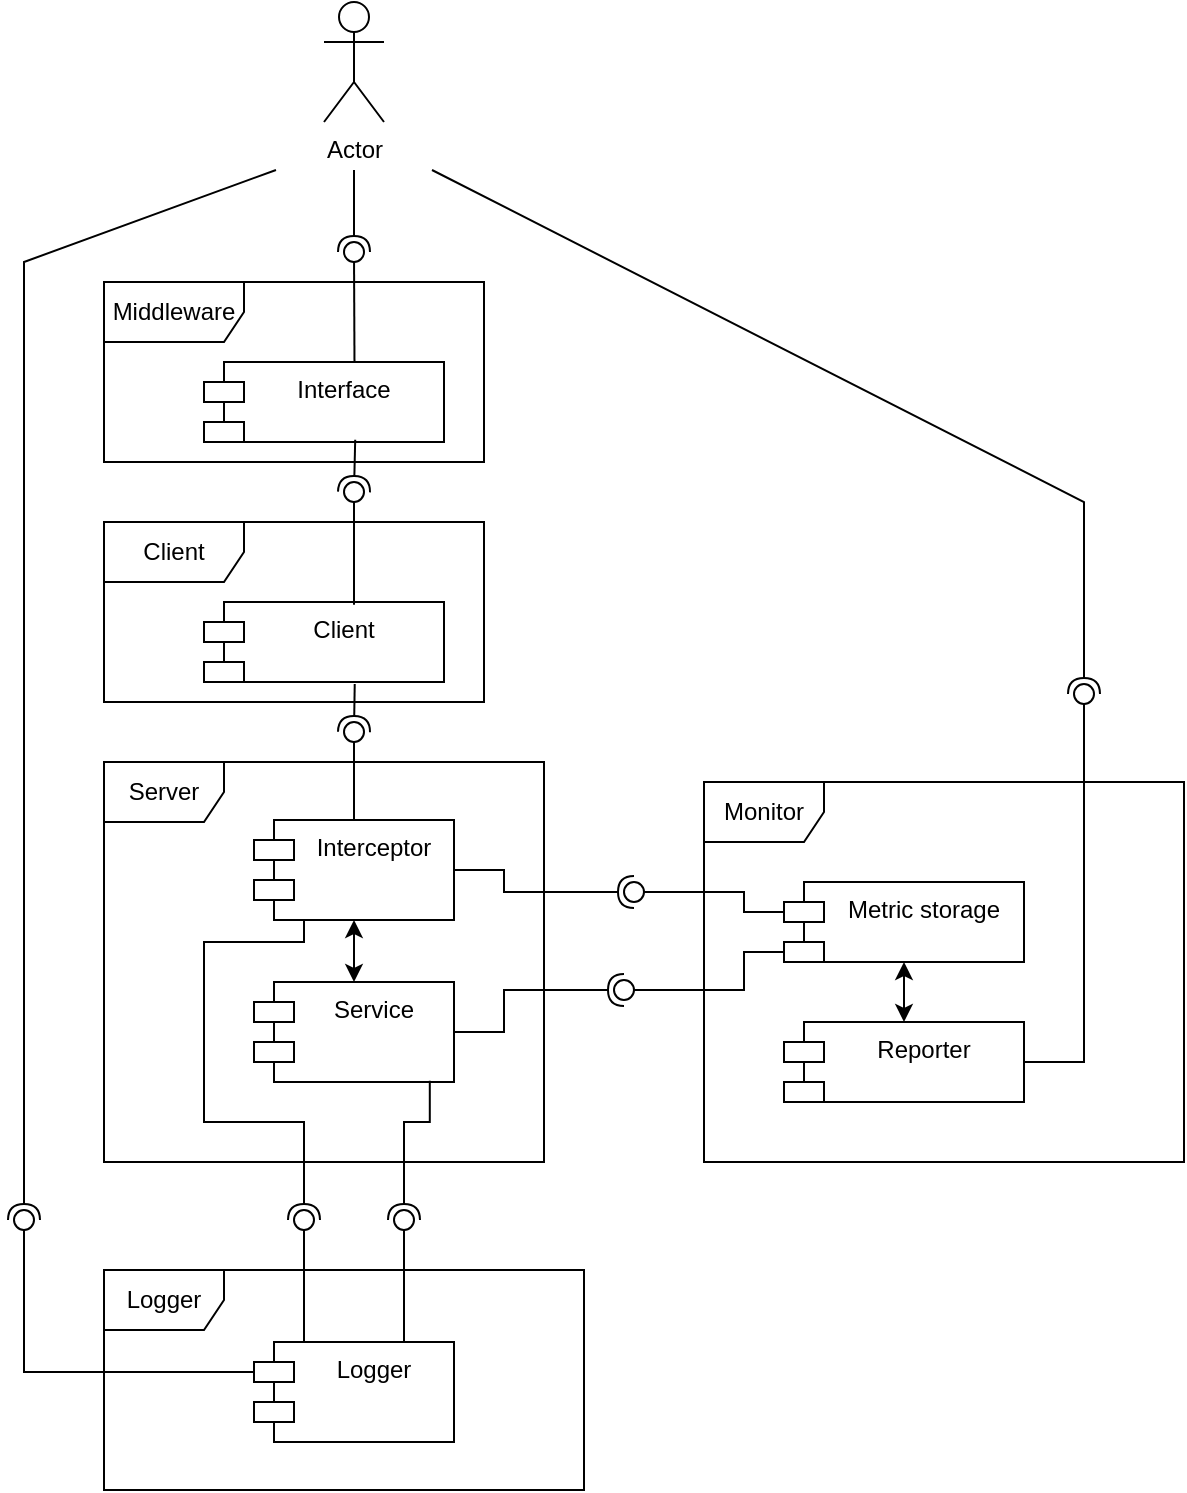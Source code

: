 <mxfile>
    <diagram id="Iv8ddeUfORLYN6_OiMKp" name="Component Diagram">
        <mxGraphModel dx="928" dy="454" grid="1" gridSize="10" guides="1" tooltips="1" connect="1" arrows="1" fold="1" page="1" pageScale="1" pageWidth="850" pageHeight="1100" math="0" shadow="0">
            <root>
                <mxCell id="0"/>
                <mxCell id="1" parent="0"/>
                <mxCell id="uJzu7uPg7Nh_cdAllmTb-12" style="edgeStyle=none;html=1;exitX=0.5;exitY=1;exitDx=0;exitDy=0;entryX=0.5;entryY=0;entryDx=0;entryDy=0;startArrow=classic;startFill=1;" parent="1" source="19tXDScpuu5yeuTHaLEu-1" target="uJzu7uPg7Nh_cdAllmTb-4" edge="1">
                    <mxGeometry relative="1" as="geometry"/>
                </mxCell>
                <mxCell id="19tXDScpuu5yeuTHaLEu-1" value="Metric storage" style="shape=module;align=left;spacingLeft=20;align=center;verticalAlign=top;whiteSpace=wrap;html=1;" parent="1" vertex="1">
                    <mxGeometry x="480" y="440" width="120" height="40" as="geometry"/>
                </mxCell>
                <mxCell id="19tXDScpuu5yeuTHaLEu-2" value="Monitor" style="shape=umlFrame;whiteSpace=wrap;html=1;pointerEvents=0;" parent="1" vertex="1">
                    <mxGeometry x="440" y="390" width="240" height="190" as="geometry"/>
                </mxCell>
                <mxCell id="19tXDScpuu5yeuTHaLEu-3" value="Service" style="shape=module;align=left;spacingLeft=20;align=center;verticalAlign=top;whiteSpace=wrap;html=1;" parent="1" vertex="1">
                    <mxGeometry x="215" y="490" width="100" height="50" as="geometry"/>
                </mxCell>
                <mxCell id="19tXDScpuu5yeuTHaLEu-4" value="Server" style="shape=umlFrame;whiteSpace=wrap;html=1;pointerEvents=0;" parent="1" vertex="1">
                    <mxGeometry x="140" y="380" width="220" height="200" as="geometry"/>
                </mxCell>
                <mxCell id="19tXDScpuu5yeuTHaLEu-5" value="Logger" style="shape=module;align=left;spacingLeft=20;align=center;verticalAlign=top;whiteSpace=wrap;html=1;" parent="1" vertex="1">
                    <mxGeometry x="215" y="670" width="100" height="50" as="geometry"/>
                </mxCell>
                <mxCell id="19tXDScpuu5yeuTHaLEu-6" value="Logger" style="shape=umlFrame;whiteSpace=wrap;html=1;pointerEvents=0;" parent="1" vertex="1">
                    <mxGeometry x="140" y="634" width="240" height="110" as="geometry"/>
                </mxCell>
                <mxCell id="19tXDScpuu5yeuTHaLEu-7" value="" style="rounded=0;orthogonalLoop=1;jettySize=auto;html=1;endArrow=halfCircle;endFill=0;endSize=6;strokeWidth=1;sketch=0;exitX=0.879;exitY=0.987;exitDx=0;exitDy=0;edgeStyle=orthogonalEdgeStyle;exitPerimeter=0;" parent="1" source="19tXDScpuu5yeuTHaLEu-3" target="19tXDScpuu5yeuTHaLEu-9" edge="1">
                    <mxGeometry relative="1" as="geometry">
                        <mxPoint x="350" y="609" as="sourcePoint"/>
                        <Array as="points">
                            <mxPoint x="303" y="560"/>
                            <mxPoint x="290" y="560"/>
                            <mxPoint x="290" y="609"/>
                        </Array>
                    </mxGeometry>
                </mxCell>
                <mxCell id="19tXDScpuu5yeuTHaLEu-8" value="" style="rounded=0;orthogonalLoop=1;jettySize=auto;html=1;endArrow=oval;endFill=0;sketch=0;sourcePerimeterSpacing=0;targetPerimeterSpacing=0;endSize=10;edgeStyle=orthogonalEdgeStyle;" parent="1" target="19tXDScpuu5yeuTHaLEu-9" edge="1">
                    <mxGeometry relative="1" as="geometry">
                        <mxPoint x="289" y="670" as="sourcePoint"/>
                        <Array as="points">
                            <mxPoint x="289" y="670"/>
                        </Array>
                    </mxGeometry>
                </mxCell>
                <mxCell id="19tXDScpuu5yeuTHaLEu-9" value="" style="ellipse;whiteSpace=wrap;html=1;align=center;aspect=fixed;fillColor=none;strokeColor=none;resizable=0;perimeter=centerPerimeter;rotatable=0;allowArrows=0;points=[];outlineConnect=1;" parent="1" vertex="1">
                    <mxGeometry x="285" y="604" width="10" height="10" as="geometry"/>
                </mxCell>
                <mxCell id="19tXDScpuu5yeuTHaLEu-11" value="" style="edgeStyle=none;html=1;startArrow=classic;startFill=1;" parent="1" source="19tXDScpuu5yeuTHaLEu-10" target="19tXDScpuu5yeuTHaLEu-3" edge="1">
                    <mxGeometry relative="1" as="geometry"/>
                </mxCell>
                <mxCell id="19tXDScpuu5yeuTHaLEu-10" value="Interceptor" style="shape=module;align=left;spacingLeft=20;align=center;verticalAlign=top;whiteSpace=wrap;html=1;" parent="1" vertex="1">
                    <mxGeometry x="215" y="409" width="100" height="50" as="geometry"/>
                </mxCell>
                <mxCell id="uJzu7uPg7Nh_cdAllmTb-1" value="" style="rounded=0;orthogonalLoop=1;jettySize=auto;html=1;endArrow=halfCircle;endFill=0;endSize=6;strokeWidth=1;sketch=0;exitX=0.25;exitY=1;exitDx=0;exitDy=0;edgeStyle=orthogonalEdgeStyle;" parent="1" source="19tXDScpuu5yeuTHaLEu-10" target="uJzu7uPg7Nh_cdAllmTb-3" edge="1">
                    <mxGeometry relative="1" as="geometry">
                        <mxPoint x="260" y="609" as="sourcePoint"/>
                        <Array as="points">
                            <mxPoint x="240" y="470"/>
                            <mxPoint x="190" y="470"/>
                            <mxPoint x="190" y="560"/>
                            <mxPoint x="240" y="560"/>
                        </Array>
                    </mxGeometry>
                </mxCell>
                <mxCell id="uJzu7uPg7Nh_cdAllmTb-2" value="" style="rounded=0;orthogonalLoop=1;jettySize=auto;html=1;endArrow=oval;endFill=0;sketch=0;sourcePerimeterSpacing=0;targetPerimeterSpacing=0;endSize=10;exitX=0.25;exitY=0;exitDx=0;exitDy=0;" parent="1" source="19tXDScpuu5yeuTHaLEu-5" target="uJzu7uPg7Nh_cdAllmTb-3" edge="1">
                    <mxGeometry relative="1" as="geometry">
                        <mxPoint x="220" y="609" as="sourcePoint"/>
                    </mxGeometry>
                </mxCell>
                <mxCell id="uJzu7uPg7Nh_cdAllmTb-3" value="" style="ellipse;whiteSpace=wrap;html=1;align=center;aspect=fixed;fillColor=none;strokeColor=none;resizable=0;perimeter=centerPerimeter;rotatable=0;allowArrows=0;points=[];outlineConnect=1;" parent="1" vertex="1">
                    <mxGeometry x="235" y="604" width="10" height="10" as="geometry"/>
                </mxCell>
                <mxCell id="uJzu7uPg7Nh_cdAllmTb-4" value="Reporter" style="shape=module;align=left;spacingLeft=20;align=center;verticalAlign=top;whiteSpace=wrap;html=1;" parent="1" vertex="1">
                    <mxGeometry x="480" y="510" width="120" height="40" as="geometry"/>
                </mxCell>
                <mxCell id="uJzu7uPg7Nh_cdAllmTb-5" value="" style="rounded=0;orthogonalLoop=1;jettySize=auto;html=1;endArrow=halfCircle;endFill=0;endSize=6;strokeWidth=1;sketch=0;exitX=1;exitY=0.5;exitDx=0;exitDy=0;edgeStyle=orthogonalEdgeStyle;" parent="1" source="19tXDScpuu5yeuTHaLEu-3" target="uJzu7uPg7Nh_cdAllmTb-7" edge="1">
                    <mxGeometry relative="1" as="geometry">
                        <mxPoint x="420" y="515" as="sourcePoint"/>
                        <Array as="points">
                            <mxPoint x="340" y="515"/>
                            <mxPoint x="340" y="494"/>
                        </Array>
                    </mxGeometry>
                </mxCell>
                <mxCell id="uJzu7uPg7Nh_cdAllmTb-6" value="" style="rounded=0;orthogonalLoop=1;jettySize=auto;html=1;endArrow=oval;endFill=0;sketch=0;sourcePerimeterSpacing=0;targetPerimeterSpacing=0;endSize=10;exitX=0;exitY=0;exitDx=0;exitDy=35;exitPerimeter=0;edgeStyle=orthogonalEdgeStyle;" parent="1" source="19tXDScpuu5yeuTHaLEu-1" target="uJzu7uPg7Nh_cdAllmTb-7" edge="1">
                    <mxGeometry relative="1" as="geometry">
                        <mxPoint x="380" y="515" as="sourcePoint"/>
                        <Array as="points">
                            <mxPoint x="460" y="475"/>
                            <mxPoint x="460" y="494"/>
                        </Array>
                    </mxGeometry>
                </mxCell>
                <mxCell id="uJzu7uPg7Nh_cdAllmTb-7" value="" style="ellipse;whiteSpace=wrap;html=1;align=center;aspect=fixed;fillColor=none;strokeColor=none;resizable=0;perimeter=centerPerimeter;rotatable=0;allowArrows=0;points=[];outlineConnect=1;" parent="1" vertex="1">
                    <mxGeometry x="395" y="489" width="10" height="10" as="geometry"/>
                </mxCell>
                <mxCell id="uJzu7uPg7Nh_cdAllmTb-9" value="" style="rounded=0;orthogonalLoop=1;jettySize=auto;html=1;endArrow=halfCircle;endFill=0;endSize=6;strokeWidth=1;sketch=0;exitX=1;exitY=0.5;exitDx=0;exitDy=0;edgeStyle=orthogonalEdgeStyle;" parent="1" source="19tXDScpuu5yeuTHaLEu-10" target="uJzu7uPg7Nh_cdAllmTb-11" edge="1">
                    <mxGeometry relative="1" as="geometry">
                        <mxPoint x="425" y="445" as="sourcePoint"/>
                        <Array as="points">
                            <mxPoint x="340" y="434"/>
                            <mxPoint x="340" y="445"/>
                        </Array>
                    </mxGeometry>
                </mxCell>
                <mxCell id="uJzu7uPg7Nh_cdAllmTb-10" value="" style="rounded=0;orthogonalLoop=1;jettySize=auto;html=1;endArrow=oval;endFill=0;sketch=0;sourcePerimeterSpacing=0;targetPerimeterSpacing=0;endSize=10;exitX=0;exitY=0;exitDx=0;exitDy=15;exitPerimeter=0;edgeStyle=orthogonalEdgeStyle;" parent="1" source="19tXDScpuu5yeuTHaLEu-1" target="uJzu7uPg7Nh_cdAllmTb-11" edge="1">
                    <mxGeometry relative="1" as="geometry">
                        <mxPoint x="385" y="445" as="sourcePoint"/>
                        <Array as="points">
                            <mxPoint x="460" y="455"/>
                            <mxPoint x="460" y="445"/>
                        </Array>
                    </mxGeometry>
                </mxCell>
                <mxCell id="uJzu7uPg7Nh_cdAllmTb-11" value="" style="ellipse;whiteSpace=wrap;html=1;align=center;aspect=fixed;fillColor=none;strokeColor=none;resizable=0;perimeter=centerPerimeter;rotatable=0;allowArrows=0;points=[];outlineConnect=1;" parent="1" vertex="1">
                    <mxGeometry x="400" y="440" width="10" height="10" as="geometry"/>
                </mxCell>
                <mxCell id="uJzu7uPg7Nh_cdAllmTb-13" value="Middleware" style="shape=umlFrame;whiteSpace=wrap;html=1;pointerEvents=0;width=70;height=30;" parent="1" vertex="1">
                    <mxGeometry x="140" y="140" width="190" height="90" as="geometry"/>
                </mxCell>
                <mxCell id="uJzu7uPg7Nh_cdAllmTb-14" value="Interface" style="shape=module;align=left;spacingLeft=20;align=center;verticalAlign=top;whiteSpace=wrap;html=1;" parent="1" vertex="1">
                    <mxGeometry x="190" y="180" width="120" height="40" as="geometry"/>
                </mxCell>
                <mxCell id="uJzu7uPg7Nh_cdAllmTb-15" value="" style="rounded=0;orthogonalLoop=1;jettySize=auto;html=1;endArrow=halfCircle;endFill=0;endSize=6;strokeWidth=1;sketch=0;exitX=0.628;exitY=1.024;exitDx=0;exitDy=0;exitPerimeter=0;" parent="1" source="uJzu7uPg7Nh_cdAllmTb-19" target="uJzu7uPg7Nh_cdAllmTb-17" edge="1">
                    <mxGeometry relative="1" as="geometry">
                        <mxPoint x="285" y="355" as="sourcePoint"/>
                    </mxGeometry>
                </mxCell>
                <mxCell id="uJzu7uPg7Nh_cdAllmTb-16" value="" style="rounded=0;orthogonalLoop=1;jettySize=auto;html=1;endArrow=oval;endFill=0;sketch=0;sourcePerimeterSpacing=0;targetPerimeterSpacing=0;endSize=10;exitX=0.5;exitY=0;exitDx=0;exitDy=0;" parent="1" source="19tXDScpuu5yeuTHaLEu-10" target="uJzu7uPg7Nh_cdAllmTb-17" edge="1">
                    <mxGeometry relative="1" as="geometry">
                        <mxPoint x="245" y="355" as="sourcePoint"/>
                    </mxGeometry>
                </mxCell>
                <mxCell id="uJzu7uPg7Nh_cdAllmTb-17" value="" style="ellipse;whiteSpace=wrap;html=1;align=center;aspect=fixed;fillColor=none;strokeColor=none;resizable=0;perimeter=centerPerimeter;rotatable=0;allowArrows=0;points=[];outlineConnect=1;" parent="1" vertex="1">
                    <mxGeometry x="260" y="360" width="10" height="10" as="geometry"/>
                </mxCell>
                <mxCell id="uJzu7uPg7Nh_cdAllmTb-18" value="Client" style="shape=umlFrame;whiteSpace=wrap;html=1;pointerEvents=0;width=70;height=30;" parent="1" vertex="1">
                    <mxGeometry x="140" y="260" width="190" height="90" as="geometry"/>
                </mxCell>
                <mxCell id="uJzu7uPg7Nh_cdAllmTb-19" value="Client" style="shape=module;align=left;spacingLeft=20;align=center;verticalAlign=top;whiteSpace=wrap;html=1;" parent="1" vertex="1">
                    <mxGeometry x="190" y="300" width="120" height="40" as="geometry"/>
                </mxCell>
                <mxCell id="uJzu7uPg7Nh_cdAllmTb-20" value="" style="rounded=0;orthogonalLoop=1;jettySize=auto;html=1;endArrow=halfCircle;endFill=0;endSize=6;strokeWidth=1;sketch=0;exitX=0.63;exitY=0.973;exitDx=0;exitDy=0;exitPerimeter=0;" parent="1" source="uJzu7uPg7Nh_cdAllmTb-14" target="uJzu7uPg7Nh_cdAllmTb-22" edge="1">
                    <mxGeometry relative="1" as="geometry">
                        <mxPoint x="285" y="245" as="sourcePoint"/>
                    </mxGeometry>
                </mxCell>
                <mxCell id="uJzu7uPg7Nh_cdAllmTb-21" value="" style="rounded=0;orthogonalLoop=1;jettySize=auto;html=1;endArrow=oval;endFill=0;sketch=0;sourcePerimeterSpacing=0;targetPerimeterSpacing=0;endSize=10;exitX=0.625;exitY=0.033;exitDx=0;exitDy=0;exitPerimeter=0;" parent="1" source="uJzu7uPg7Nh_cdAllmTb-19" target="uJzu7uPg7Nh_cdAllmTb-22" edge="1">
                    <mxGeometry relative="1" as="geometry">
                        <mxPoint x="245" y="245" as="sourcePoint"/>
                    </mxGeometry>
                </mxCell>
                <mxCell id="uJzu7uPg7Nh_cdAllmTb-22" value="" style="ellipse;whiteSpace=wrap;html=1;align=center;aspect=fixed;fillColor=none;strokeColor=none;resizable=0;perimeter=centerPerimeter;rotatable=0;allowArrows=0;points=[];outlineConnect=1;" parent="1" vertex="1">
                    <mxGeometry x="260" y="240" width="10" height="10" as="geometry"/>
                </mxCell>
                <mxCell id="uJzu7uPg7Nh_cdAllmTb-23" value="Actor" style="shape=umlActor;verticalLabelPosition=bottom;verticalAlign=top;html=1;perimeterSpacing=24;" parent="1" vertex="1">
                    <mxGeometry x="250" width="30" height="60" as="geometry"/>
                </mxCell>
                <mxCell id="uJzu7uPg7Nh_cdAllmTb-24" value="" style="rounded=0;orthogonalLoop=1;jettySize=auto;html=1;endArrow=halfCircle;endFill=0;endSize=6;strokeWidth=1;sketch=0;" parent="1" source="uJzu7uPg7Nh_cdAllmTb-23" target="uJzu7uPg7Nh_cdAllmTb-26" edge="1">
                    <mxGeometry relative="1" as="geometry">
                        <mxPoint x="285" y="125" as="sourcePoint"/>
                    </mxGeometry>
                </mxCell>
                <mxCell id="uJzu7uPg7Nh_cdAllmTb-25" value="" style="rounded=0;orthogonalLoop=1;jettySize=auto;html=1;endArrow=oval;endFill=0;sketch=0;sourcePerimeterSpacing=0;targetPerimeterSpacing=0;endSize=10;exitX=0.627;exitY=-0.011;exitDx=0;exitDy=0;exitPerimeter=0;" parent="1" source="uJzu7uPg7Nh_cdAllmTb-14" target="uJzu7uPg7Nh_cdAllmTb-26" edge="1">
                    <mxGeometry relative="1" as="geometry">
                        <mxPoint x="245" y="125" as="sourcePoint"/>
                    </mxGeometry>
                </mxCell>
                <mxCell id="uJzu7uPg7Nh_cdAllmTb-26" value="" style="ellipse;whiteSpace=wrap;html=1;align=center;aspect=fixed;fillColor=none;strokeColor=none;resizable=0;perimeter=centerPerimeter;rotatable=0;allowArrows=0;points=[];outlineConnect=1;" parent="1" vertex="1">
                    <mxGeometry x="260" y="120" width="10" height="10" as="geometry"/>
                </mxCell>
                <mxCell id="uJzu7uPg7Nh_cdAllmTb-27" value="" style="rounded=0;orthogonalLoop=1;jettySize=auto;html=1;endArrow=halfCircle;endFill=0;endSize=6;strokeWidth=1;sketch=0;exitX=1;exitY=1;exitDx=0;exitDy=0;exitPerimeter=0;elbow=vertical;" parent="1" source="uJzu7uPg7Nh_cdAllmTb-23" target="uJzu7uPg7Nh_cdAllmTb-29" edge="1">
                    <mxGeometry relative="1" as="geometry">
                        <mxPoint x="650" y="346" as="sourcePoint"/>
                        <Array as="points">
                            <mxPoint x="630" y="250"/>
                        </Array>
                    </mxGeometry>
                </mxCell>
                <mxCell id="uJzu7uPg7Nh_cdAllmTb-28" value="" style="rounded=0;orthogonalLoop=1;jettySize=auto;html=1;endArrow=oval;endFill=0;sketch=0;sourcePerimeterSpacing=0;targetPerimeterSpacing=0;endSize=10;exitX=1;exitY=0.5;exitDx=0;exitDy=0;edgeStyle=orthogonalEdgeStyle;" parent="1" source="uJzu7uPg7Nh_cdAllmTb-4" target="uJzu7uPg7Nh_cdAllmTb-29" edge="1">
                    <mxGeometry relative="1" as="geometry">
                        <mxPoint x="610" y="346" as="sourcePoint"/>
                    </mxGeometry>
                </mxCell>
                <mxCell id="uJzu7uPg7Nh_cdAllmTb-29" value="" style="ellipse;whiteSpace=wrap;html=1;align=center;aspect=fixed;fillColor=none;strokeColor=none;resizable=0;perimeter=centerPerimeter;rotatable=0;allowArrows=0;points=[];outlineConnect=1;" parent="1" vertex="1">
                    <mxGeometry x="625" y="341" width="10" height="10" as="geometry"/>
                </mxCell>
                <mxCell id="uJzu7uPg7Nh_cdAllmTb-30" value="" style="rounded=0;orthogonalLoop=1;jettySize=auto;html=1;endArrow=halfCircle;endFill=0;endSize=6;strokeWidth=1;sketch=0;strokeColor=default;align=center;verticalAlign=middle;fontFamily=Helvetica;fontSize=11;fontColor=default;labelBackgroundColor=default;sourcePerimeterSpacing=0;targetPerimeterSpacing=0;exitX=0;exitY=1;exitDx=0;exitDy=0;exitPerimeter=0;" parent="1" source="uJzu7uPg7Nh_cdAllmTb-23" target="uJzu7uPg7Nh_cdAllmTb-32" edge="1">
                    <mxGeometry relative="1" as="geometry">
                        <mxPoint x="120" y="609" as="sourcePoint"/>
                        <Array as="points">
                            <mxPoint x="100" y="130"/>
                        </Array>
                    </mxGeometry>
                </mxCell>
                <mxCell id="uJzu7uPg7Nh_cdAllmTb-31" value="" style="rounded=0;orthogonalLoop=1;jettySize=auto;html=1;endArrow=oval;endFill=0;sketch=0;sourcePerimeterSpacing=0;targetPerimeterSpacing=0;endSize=10;strokeColor=default;align=center;verticalAlign=middle;fontFamily=Helvetica;fontSize=11;fontColor=default;labelBackgroundColor=default;edgeStyle=orthogonalEdgeStyle;exitX=0;exitY=0;exitDx=0;exitDy=15;exitPerimeter=0;" parent="1" source="19tXDScpuu5yeuTHaLEu-5" target="uJzu7uPg7Nh_cdAllmTb-32" edge="1">
                    <mxGeometry relative="1" as="geometry">
                        <mxPoint x="80" y="609" as="sourcePoint"/>
                    </mxGeometry>
                </mxCell>
                <mxCell id="uJzu7uPg7Nh_cdAllmTb-32" value="" style="ellipse;whiteSpace=wrap;html=1;align=center;aspect=fixed;fillColor=none;strokeColor=none;resizable=0;perimeter=centerPerimeter;rotatable=0;allowArrows=0;points=[];outlineConnect=1;fontFamily=Helvetica;fontSize=11;fontColor=default;labelBackgroundColor=default;" parent="1" vertex="1">
                    <mxGeometry x="95" y="604" width="10" height="10" as="geometry"/>
                </mxCell>
            </root>
        </mxGraphModel>
    </diagram>
    <diagram id="AgCj4bqLNNsUjyXq4bYV" name="Sequence Diagram">
        <mxGraphModel dx="928" dy="454" grid="1" gridSize="10" guides="1" tooltips="1" connect="1" arrows="1" fold="1" page="1" pageScale="1" pageWidth="850" pageHeight="1100" math="0" shadow="0">
            <root>
                <mxCell id="0"/>
                <mxCell id="1" parent="0"/>
                <mxCell id="gID3y4UOU3TjgEdUxBEG-17" value="record_metrics()" style="html=1;verticalAlign=bottom;startArrow=oval;endArrow=block;startSize=8;curved=0;rounded=0;entryX=0;entryY=0;entryDx=0;entryDy=5;startFill=1;" parent="1" source="gID3y4UOU3TjgEdUxBEG-10" target="gID3y4UOU3TjgEdUxBEG-16" edge="1">
                    <mxGeometry relative="1" as="geometry">
                        <mxPoint x="745" y="365" as="sourcePoint"/>
                    </mxGeometry>
                </mxCell>
                <mxCell id="QACMfqMTEH0TacGouGob-2" value="log_results()" style="html=1;verticalAlign=bottom;startArrow=oval;endArrow=block;startSize=8;curved=0;rounded=0;entryX=0;entryY=0;entryDx=0;entryDy=5;" parent="1" source="gID3y4UOU3TjgEdUxBEG-10" target="QACMfqMTEH0TacGouGob-1" edge="1">
                    <mxGeometry relative="1" as="geometry">
                        <mxPoint x="1035" y="425" as="sourcePoint"/>
                    </mxGeometry>
                </mxCell>
                <mxCell id="SntYqHcRn3W31qhHBvMw-5" value="Server" style="shape=umlLifeline;perimeter=lifelinePerimeter;whiteSpace=wrap;html=1;container=1;dropTarget=0;collapsible=0;recursiveResize=0;outlineConnect=0;portConstraint=eastwest;newEdgeStyle={&quot;curved&quot;:0,&quot;rounded&quot;:0};" parent="1" vertex="1">
                    <mxGeometry x="610" y="40" width="100" height="840" as="geometry"/>
                </mxCell>
                <mxCell id="gID3y4UOU3TjgEdUxBEG-10" value="" style="html=1;points=[[0,0,0,0,5],[0,1,0,0,-5],[1,0,0,0,5],[1,1,0,0,-5]];perimeter=orthogonalPerimeter;outlineConnect=0;targetShapes=umlLifeline;portConstraint=eastwest;newEdgeStyle={&quot;curved&quot;:0,&quot;rounded&quot;:0};" parent="SntYqHcRn3W31qhHBvMw-5" vertex="1">
                    <mxGeometry x="45" y="320" width="10" height="80" as="geometry"/>
                </mxCell>
                <mxCell id="SntYqHcRn3W31qhHBvMw-6" value="Monitor" style="shape=umlLifeline;perimeter=lifelinePerimeter;whiteSpace=wrap;html=1;container=1;dropTarget=0;collapsible=0;recursiveResize=0;outlineConnect=0;portConstraint=eastwest;newEdgeStyle={&quot;curved&quot;:0,&quot;rounded&quot;:0};" parent="1" vertex="1">
                    <mxGeometry x="770" y="40" width="100" height="840" as="geometry"/>
                </mxCell>
                <mxCell id="UPuRtqJBb26U9iPMFfl2-5" value="" style="html=1;points=[[0,0,0,0,5],[0,1,0,0,-5],[1,0,0,0,5],[1,1,0,0,-5]];perimeter=orthogonalPerimeter;outlineConnect=0;targetShapes=umlLifeline;portConstraint=eastwest;newEdgeStyle={&quot;curved&quot;:0,&quot;rounded&quot;:0};" parent="SntYqHcRn3W31qhHBvMw-6" vertex="1">
                    <mxGeometry x="50" y="655" width="10" height="80" as="geometry"/>
                </mxCell>
                <mxCell id="gID3y4UOU3TjgEdUxBEG-13" value="" style="html=1;points=[[0,0,0,0,5],[0,1,0,0,-5],[1,0,0,0,5],[1,1,0,0,-5]];perimeter=orthogonalPerimeter;outlineConnect=0;targetShapes=umlLifeline;portConstraint=eastwest;newEdgeStyle={&quot;curved&quot;:0,&quot;rounded&quot;:0};" parent="SntYqHcRn3W31qhHBvMw-6" vertex="1">
                    <mxGeometry x="45" y="420" width="10" height="20" as="geometry"/>
                </mxCell>
                <mxCell id="gID3y4UOU3TjgEdUxBEG-14" value="record_metrics()" style="html=1;verticalAlign=bottom;endArrow=block;curved=0;rounded=0;entryX=0;entryY=0;entryDx=0;entryDy=5;startArrow=oval;startFill=1;" parent="SntYqHcRn3W31qhHBvMw-6" target="gID3y4UOU3TjgEdUxBEG-13" edge="1">
                    <mxGeometry relative="1" as="geometry">
                        <mxPoint x="-255" y="425" as="sourcePoint"/>
                    </mxGeometry>
                </mxCell>
                <mxCell id="gID3y4UOU3TjgEdUxBEG-16" value="" style="html=1;points=[[0,0,0,0,5],[0,1,0,0,-5],[1,0,0,0,5],[1,1,0,0,-5]];perimeter=orthogonalPerimeter;outlineConnect=0;targetShapes=umlLifeline;portConstraint=eastwest;newEdgeStyle={&quot;curved&quot;:0,&quot;rounded&quot;:0};" parent="1" vertex="1">
                    <mxGeometry x="815" y="400" width="10" height="80" as="geometry"/>
                </mxCell>
                <mxCell id="SntYqHcRn3W31qhHBvMw-1" value="" style="shape=umlLifeline;perimeter=lifelinePerimeter;whiteSpace=wrap;html=1;container=1;dropTarget=0;collapsible=0;recursiveResize=0;outlineConnect=0;portConstraint=eastwest;newEdgeStyle={&quot;curved&quot;:0,&quot;rounded&quot;:0};participant=umlActor;" parent="1" vertex="1">
                    <mxGeometry x="70" y="40" width="20" height="850" as="geometry"/>
                </mxCell>
                <mxCell id="SntYqHcRn3W31qhHBvMw-2" value="Middleware Interface" style="shape=umlLifeline;perimeter=lifelinePerimeter;whiteSpace=wrap;html=1;container=1;dropTarget=0;collapsible=0;recursiveResize=0;outlineConnect=0;portConstraint=eastwest;newEdgeStyle={&quot;curved&quot;:0,&quot;rounded&quot;:0};" parent="1" vertex="1">
                    <mxGeometry x="150" y="40" width="100" height="840" as="geometry"/>
                </mxCell>
                <mxCell id="a_ykDypLVWLB1qEbtPnj-1" value="" style="html=1;points=[[0,0,0,0,5],[0,1,0,0,-5],[1,0,0,0,5],[1,1,0,0,-5]];perimeter=orthogonalPerimeter;outlineConnect=0;targetShapes=umlLifeline;portConstraint=eastwest;newEdgeStyle={&quot;curved&quot;:0,&quot;rounded&quot;:0};" parent="SntYqHcRn3W31qhHBvMw-2" vertex="1">
                    <mxGeometry x="45" y="80" width="10" height="210" as="geometry"/>
                </mxCell>
                <mxCell id="SntYqHcRn3W31qhHBvMw-3" value="Client" style="shape=umlLifeline;perimeter=lifelinePerimeter;whiteSpace=wrap;html=1;container=1;dropTarget=0;collapsible=0;recursiveResize=0;outlineConnect=0;portConstraint=eastwest;newEdgeStyle={&quot;curved&quot;:0,&quot;rounded&quot;:0};" parent="1" vertex="1">
                    <mxGeometry x="310" y="40" width="100" height="840" as="geometry"/>
                </mxCell>
                <mxCell id="gID3y4UOU3TjgEdUxBEG-1" value="" style="html=1;points=[[0,0,0,0,5],[0,1,0,0,-5],[1,0,0,0,5],[1,1,0,0,-5]];perimeter=orthogonalPerimeter;outlineConnect=0;targetShapes=umlLifeline;portConstraint=eastwest;newEdgeStyle={&quot;curved&quot;:0,&quot;rounded&quot;:0};" parent="SntYqHcRn3W31qhHBvMw-3" vertex="1">
                    <mxGeometry x="45" y="160" width="10" height="50" as="geometry"/>
                </mxCell>
                <mxCell id="SntYqHcRn3W31qhHBvMw-4" value="Interceptor" style="shape=umlLifeline;perimeter=lifelinePerimeter;whiteSpace=wrap;html=1;container=1;dropTarget=0;collapsible=0;recursiveResize=0;outlineConnect=0;portConstraint=eastwest;newEdgeStyle={&quot;curved&quot;:0,&quot;rounded&quot;:0};" parent="1" vertex="1">
                    <mxGeometry x="460" y="40" width="100" height="840" as="geometry"/>
                </mxCell>
                <mxCell id="SntYqHcRn3W31qhHBvMw-8" value="" style="endArrow=none;html=1;" parent="1" edge="1">
                    <mxGeometry width="50" height="50" relative="1" as="geometry">
                        <mxPoint x="280" y="890" as="sourcePoint"/>
                        <mxPoint x="280" y="20" as="targetPoint"/>
                    </mxGeometry>
                </mxCell>
                <mxCell id="SntYqHcRn3W31qhHBvMw-9" value="frontend" style="text;html=1;align=center;verticalAlign=middle;resizable=0;points=[];autosize=1;strokeColor=none;fillColor=none;" parent="1" vertex="1">
                    <mxGeometry x="214" width="70" height="30" as="geometry"/>
                </mxCell>
                <mxCell id="SntYqHcRn3W31qhHBvMw-10" value="backend" style="text;html=1;align=center;verticalAlign=middle;resizable=0;points=[];autosize=1;strokeColor=none;fillColor=none;" parent="1" vertex="1">
                    <mxGeometry x="279" width="70" height="30" as="geometry"/>
                </mxCell>
                <mxCell id="SntYqHcRn3W31qhHBvMw-11" value="Reporter" style="shape=umlLifeline;perimeter=lifelinePerimeter;whiteSpace=wrap;html=1;container=1;dropTarget=0;collapsible=0;recursiveResize=0;outlineConnect=0;portConstraint=eastwest;newEdgeStyle={&quot;curved&quot;:0,&quot;rounded&quot;:0};" parent="1" vertex="1">
                    <mxGeometry x="920" y="40" width="100" height="850" as="geometry"/>
                </mxCell>
                <mxCell id="UPuRtqJBb26U9iPMFfl2-2" value="" style="html=1;points=[[0,0,0,0,5],[0,1,0,0,-5],[1,0,0,0,5],[1,1,0,0,-5]];perimeter=orthogonalPerimeter;outlineConnect=0;targetShapes=umlLifeline;portConstraint=eastwest;newEdgeStyle={&quot;curved&quot;:0,&quot;rounded&quot;:0};" parent="SntYqHcRn3W31qhHBvMw-11" vertex="1">
                    <mxGeometry x="45" y="630" width="10" height="130" as="geometry"/>
                </mxCell>
                <mxCell id="SntYqHcRn3W31qhHBvMw-12" value="Logger" style="shape=umlLifeline;perimeter=lifelinePerimeter;whiteSpace=wrap;html=1;container=1;dropTarget=0;collapsible=0;recursiveResize=0;outlineConnect=0;portConstraint=eastwest;newEdgeStyle={&quot;curved&quot;:0,&quot;rounded&quot;:0};" parent="1" vertex="1">
                    <mxGeometry x="1060" y="40" width="100" height="860" as="geometry"/>
                </mxCell>
                <mxCell id="UPuRtqJBb26U9iPMFfl2-8" value="" style="html=1;points=[[0,0,0,0,5],[0,1,0,0,-5],[1,0,0,0,5],[1,1,0,0,-5]];perimeter=orthogonalPerimeter;outlineConnect=0;targetShapes=umlLifeline;portConstraint=eastwest;newEdgeStyle={&quot;curved&quot;:0,&quot;rounded&quot;:0};" parent="SntYqHcRn3W31qhHBvMw-12" vertex="1">
                    <mxGeometry x="45" y="778" width="10" height="52" as="geometry"/>
                </mxCell>
                <mxCell id="a_ykDypLVWLB1qEbtPnj-2" value="start_recipe()" style="html=1;verticalAlign=bottom;endArrow=block;curved=0;rounded=0;entryX=0;entryY=0;entryDx=0;entryDy=5;" parent="1" source="SntYqHcRn3W31qhHBvMw-1" target="a_ykDypLVWLB1qEbtPnj-1" edge="1">
                    <mxGeometry relative="1" as="geometry">
                        <mxPoint x="125" y="125" as="sourcePoint"/>
                    </mxGeometry>
                </mxCell>
                <mxCell id="a_ykDypLVWLB1qEbtPnj-3" value="success_start" style="html=1;verticalAlign=bottom;endArrow=open;dashed=1;endSize=8;curved=0;rounded=0;exitX=0;exitY=1;exitDx=0;exitDy=-5;" parent="1" source="a_ykDypLVWLB1qEbtPnj-1" target="SntYqHcRn3W31qhHBvMw-1" edge="1">
                    <mxGeometry relative="1" as="geometry">
                        <mxPoint x="125" y="195" as="targetPoint"/>
                    </mxGeometry>
                </mxCell>
                <mxCell id="gID3y4UOU3TjgEdUxBEG-2" value="setup()" style="html=1;verticalAlign=bottom;endArrow=block;curved=0;rounded=0;entryX=0;entryY=0;entryDx=0;entryDy=5;" parent="1" source="a_ykDypLVWLB1qEbtPnj-1" target="gID3y4UOU3TjgEdUxBEG-1" edge="1">
                    <mxGeometry relative="1" as="geometry">
                        <mxPoint x="285" y="175" as="sourcePoint"/>
                    </mxGeometry>
                </mxCell>
                <mxCell id="gID3y4UOU3TjgEdUxBEG-3" value="" style="html=1;verticalAlign=bottom;endArrow=open;dashed=1;endSize=8;curved=0;rounded=0;exitX=0;exitY=1;exitDx=0;exitDy=-5;" parent="1" source="gID3y4UOU3TjgEdUxBEG-1" target="a_ykDypLVWLB1qEbtPnj-1" edge="1">
                    <mxGeometry relative="1" as="geometry">
                        <mxPoint x="210" y="245" as="targetPoint"/>
                    </mxGeometry>
                </mxCell>
                <mxCell id="gID3y4UOU3TjgEdUxBEG-4" value="Loop(n)" style="shape=umlFrame;whiteSpace=wrap;html=1;pointerEvents=0;" parent="1" vertex="1">
                    <mxGeometry x="110" y="160" width="280" height="110" as="geometry"/>
                </mxCell>
                <mxCell id="UPuRtqJBb26U9iPMFfl2-3" value="retrieve_report(ID)" style="html=1;verticalAlign=bottom;endArrow=block;curved=0;rounded=0;entryX=0;entryY=0;entryDx=0;entryDy=5;" parent="1" source="SntYqHcRn3W31qhHBvMw-1" target="UPuRtqJBb26U9iPMFfl2-2" edge="1">
                    <mxGeometry relative="1" as="geometry">
                        <mxPoint x="1030" y="675" as="sourcePoint"/>
                    </mxGeometry>
                </mxCell>
                <mxCell id="UPuRtqJBb26U9iPMFfl2-4" value="return_report" style="html=1;verticalAlign=bottom;endArrow=open;dashed=1;endSize=8;curved=0;rounded=0;exitX=0;exitY=1;exitDx=0;exitDy=-5;" parent="1" source="UPuRtqJBb26U9iPMFfl2-2" target="SntYqHcRn3W31qhHBvMw-1" edge="1">
                    <mxGeometry relative="1" as="geometry">
                        <mxPoint x="1030" y="745" as="targetPoint"/>
                    </mxGeometry>
                </mxCell>
                <mxCell id="gID3y4UOU3TjgEdUxBEG-5" value="Loop(n)" style="shape=umlFrame;whiteSpace=wrap;html=1;pointerEvents=0;" parent="1" vertex="1">
                    <mxGeometry x="290" y="310" width="860" height="210" as="geometry"/>
                </mxCell>
                <mxCell id="gID3y4UOU3TjgEdUxBEG-7" value="send_request()" style="html=1;verticalAlign=bottom;endArrow=block;curved=0;rounded=0;entryX=0;entryY=0;entryDx=0;entryDy=5;exitX=1;exitY=0;exitDx=0;exitDy=5;exitPerimeter=0;" parent="1" source="gID3y4UOU3TjgEdUxBEG-9" target="gID3y4UOU3TjgEdUxBEG-6" edge="1">
                    <mxGeometry relative="1" as="geometry">
                        <mxPoint x="440" y="345" as="sourcePoint"/>
                    </mxGeometry>
                </mxCell>
                <mxCell id="gID3y4UOU3TjgEdUxBEG-8" value="results" style="html=1;verticalAlign=bottom;endArrow=open;dashed=1;endSize=8;curved=0;rounded=0;exitX=0;exitY=1;exitDx=0;exitDy=-5;" parent="1" source="gID3y4UOU3TjgEdUxBEG-6" target="gID3y4UOU3TjgEdUxBEG-9" edge="1">
                    <mxGeometry relative="1" as="geometry">
                        <mxPoint x="435" y="415" as="targetPoint"/>
                    </mxGeometry>
                </mxCell>
                <mxCell id="gID3y4UOU3TjgEdUxBEG-9" value="" style="html=1;points=[[0,0,0,0,5],[0,1,0,0,-5],[1,0,0,0,5],[1,1,0,0,-5]];perimeter=orthogonalPerimeter;outlineConnect=0;targetShapes=umlLifeline;portConstraint=eastwest;newEdgeStyle={&quot;curved&quot;:0,&quot;rounded&quot;:0};" parent="1" vertex="1">
                    <mxGeometry x="355" y="330" width="10" height="170" as="geometry"/>
                </mxCell>
                <mxCell id="UPuRtqJBb26U9iPMFfl2-6" value="get_data(ID)" style="html=1;verticalAlign=bottom;endArrow=block;curved=0;rounded=0;entryX=1;entryY=0;entryDx=0;entryDy=5;endSize=6;startSize=6;" parent="1" edge="1">
                    <mxGeometry relative="1" as="geometry">
                        <mxPoint x="964" y="700" as="sourcePoint"/>
                        <mxPoint x="831" y="700" as="targetPoint"/>
                    </mxGeometry>
                </mxCell>
                <mxCell id="UPuRtqJBb26U9iPMFfl2-7" value="raw_data" style="html=1;verticalAlign=bottom;endArrow=open;dashed=1;endSize=8;curved=0;rounded=0;exitX=1;exitY=1;exitDx=0;exitDy=-5;" parent="1" source="UPuRtqJBb26U9iPMFfl2-5" target="UPuRtqJBb26U9iPMFfl2-2" edge="1">
                    <mxGeometry relative="1" as="geometry">
                        <mxPoint x="960" y="770" as="targetPoint"/>
                    </mxGeometry>
                </mxCell>
                <mxCell id="gID3y4UOU3TjgEdUxBEG-11" value="forward_request()" style="html=1;verticalAlign=bottom;endArrow=block;curved=0;rounded=0;entryX=0;entryY=0;entryDx=0;entryDy=5;" parent="1" source="gID3y4UOU3TjgEdUxBEG-6" target="gID3y4UOU3TjgEdUxBEG-10" edge="1">
                    <mxGeometry relative="1" as="geometry">
                        <mxPoint x="585" y="365" as="sourcePoint"/>
                    </mxGeometry>
                </mxCell>
                <mxCell id="gID3y4UOU3TjgEdUxBEG-12" value="results" style="html=1;verticalAlign=bottom;endArrow=open;dashed=1;endSize=8;curved=0;rounded=0;exitX=0;exitY=1;exitDx=0;exitDy=-5;" parent="1" source="gID3y4UOU3TjgEdUxBEG-10" target="gID3y4UOU3TjgEdUxBEG-6" edge="1">
                    <mxGeometry relative="1" as="geometry">
                        <mxPoint x="585" y="435" as="targetPoint"/>
                    </mxGeometry>
                </mxCell>
                <mxCell id="UPuRtqJBb26U9iPMFfl2-10" value="return_logs" style="html=1;verticalAlign=bottom;endArrow=open;dashed=1;endSize=8;curved=0;rounded=0;exitX=0;exitY=1;exitDx=0;exitDy=-5;" parent="1" source="UPuRtqJBb26U9iPMFfl2-8" target="SntYqHcRn3W31qhHBvMw-1" edge="1">
                    <mxGeometry relative="1" as="geometry">
                        <mxPoint x="1035" y="893" as="targetPoint"/>
                    </mxGeometry>
                </mxCell>
                <mxCell id="UPuRtqJBb26U9iPMFfl2-9" value="retrieve_logs(ID)" style="html=1;verticalAlign=bottom;endArrow=block;curved=0;rounded=0;entryX=0;entryY=0;entryDx=0;entryDy=5;" parent="1" source="SntYqHcRn3W31qhHBvMw-1" target="UPuRtqJBb26U9iPMFfl2-8" edge="1">
                    <mxGeometry relative="1" as="geometry">
                        <mxPoint x="1035" y="823" as="sourcePoint"/>
                    </mxGeometry>
                </mxCell>
                <mxCell id="gID3y4UOU3TjgEdUxBEG-18" value="" style="html=1;points=[[0,0,0,0,5],[0,1,0,0,-5],[1,0,0,0,5],[1,1,0,0,-5]];perimeter=orthogonalPerimeter;outlineConnect=0;targetShapes=umlLifeline;portConstraint=eastwest;newEdgeStyle={&quot;curved&quot;:0,&quot;rounded&quot;:0};" parent="1" vertex="1">
                    <mxGeometry x="1105" y="330" width="10" height="20" as="geometry"/>
                </mxCell>
                <mxCell id="QACMfqMTEH0TacGouGob-1" value="" style="html=1;points=[[0,0,0,0,5],[0,1,0,0,-5],[1,0,0,0,5],[1,1,0,0,-5]];perimeter=orthogonalPerimeter;outlineConnect=0;targetShapes=umlLifeline;portConstraint=eastwest;newEdgeStyle={&quot;curved&quot;:0,&quot;rounded&quot;:0};" parent="1" vertex="1">
                    <mxGeometry x="1105" y="420" width="10" height="30" as="geometry"/>
                </mxCell>
                <mxCell id="gID3y4UOU3TjgEdUxBEG-19" value="log_request()" style="html=1;verticalAlign=bottom;startArrow=oval;endArrow=block;startSize=8;curved=0;rounded=0;entryX=0;entryY=0;entryDx=0;entryDy=5;" parent="1" source="gID3y4UOU3TjgEdUxBEG-6" target="gID3y4UOU3TjgEdUxBEG-18" edge="1">
                    <mxGeometry relative="1" as="geometry">
                        <mxPoint x="1035" y="335" as="sourcePoint"/>
                    </mxGeometry>
                </mxCell>
                <mxCell id="gID3y4UOU3TjgEdUxBEG-6" value="" style="html=1;points=[[0,0,0,0,5],[0,1,0,0,-5],[1,0,0,0,5],[1,1,0,0,-5]];perimeter=orthogonalPerimeter;outlineConnect=0;targetShapes=umlLifeline;portConstraint=eastwest;newEdgeStyle={&quot;curved&quot;:0,&quot;rounded&quot;:0};" parent="1" vertex="1">
                    <mxGeometry x="505" y="330" width="10" height="170" as="geometry"/>
                </mxCell>
            </root>
        </mxGraphModel>
    </diagram>
    <diagram id="4YGGCCjkd_rj0mIJhz2I" name="Informal design">
        <mxGraphModel dx="525" dy="425" grid="1" gridSize="10" guides="1" tooltips="1" connect="1" arrows="1" fold="1" page="1" pageScale="1" pageWidth="850" pageHeight="1100" math="0" shadow="0">
            <root>
                <mxCell id="0"/>
                <mxCell id="1" parent="0"/>
                <mxCell id="4" value="" style="edgeStyle=none;html=1;" parent="1" source="2" target="3" edge="1">
                    <mxGeometry relative="1" as="geometry"/>
                </mxCell>
                <mxCell id="37" value="1&lt;div&gt;1&lt;/div&gt;" style="edgeLabel;html=1;align=center;verticalAlign=middle;resizable=0;points=[];" parent="4" vertex="1" connectable="0">
                    <mxGeometry x="-0.443" y="-1" relative="1" as="geometry">
                        <mxPoint x="10" y="6" as="offset"/>
                    </mxGeometry>
                </mxCell>
                <mxCell id="43" style="edgeStyle=orthogonalEdgeStyle;html=1;exitX=1;exitY=0.5;exitDx=0;exitDy=0;entryX=0.5;entryY=0;entryDx=0;entryDy=0;" parent="1" source="2" target="41" edge="1">
                    <mxGeometry relative="1" as="geometry"/>
                </mxCell>
                <mxCell id="2" value="User" style="rounded=0;whiteSpace=wrap;html=1;" parent="1" vertex="1">
                    <mxGeometry x="70" y="250" width="240" height="40" as="geometry"/>
                </mxCell>
                <mxCell id="6" value="" style="edgeStyle=none;html=1;" parent="1" source="3" target="5" edge="1">
                    <mxGeometry relative="1" as="geometry"/>
                </mxCell>
                <mxCell id="35" value="1&lt;div&gt;&lt;div&gt;n&lt;/div&gt;&lt;/div&gt;" style="edgeLabel;html=1;align=center;verticalAlign=middle;resizable=0;points=[];" parent="6" vertex="1" connectable="0">
                    <mxGeometry x="-0.093" y="-1" relative="1" as="geometry">
                        <mxPoint x="11" as="offset"/>
                    </mxGeometry>
                </mxCell>
                <mxCell id="3" value="Interface&lt;div&gt;(job+recipe)&lt;/div&gt;" style="rounded=0;whiteSpace=wrap;html=1;" parent="1" vertex="1">
                    <mxGeometry x="125" y="320" width="130" height="30" as="geometry"/>
                </mxCell>
                <mxCell id="22" value="" style="edgeStyle=none;html=1;" parent="1" source="5" target="21" edge="1">
                    <mxGeometry relative="1" as="geometry"/>
                </mxCell>
                <mxCell id="33" value="1&lt;div&gt;1&lt;/div&gt;" style="edgeLabel;html=1;align=center;verticalAlign=middle;resizable=0;points=[];" parent="22" vertex="1" connectable="0">
                    <mxGeometry x="-0.33" y="-1" relative="1" as="geometry">
                        <mxPoint x="10" y="5" as="offset"/>
                    </mxGeometry>
                </mxCell>
                <mxCell id="5" value="Client" style="rounded=0;whiteSpace=wrap;html=1;" parent="1" vertex="1">
                    <mxGeometry x="130" y="397" width="120" height="20" as="geometry"/>
                </mxCell>
                <mxCell id="12" style="edgeStyle=none;html=1;exitX=0.5;exitY=1;exitDx=0;exitDy=0;entryX=0.5;entryY=0;entryDx=0;entryDy=0;" parent="1" source="7" target="9" edge="1">
                    <mxGeometry relative="1" as="geometry"/>
                </mxCell>
                <mxCell id="38" value="n&lt;div&gt;1&lt;/div&gt;" style="edgeLabel;html=1;align=center;verticalAlign=middle;resizable=0;points=[];" parent="12" vertex="1" connectable="0">
                    <mxGeometry x="-0.247" y="-1" relative="1" as="geometry">
                        <mxPoint x="10" as="offset"/>
                    </mxGeometry>
                </mxCell>
                <mxCell id="7" value="Server" style="rounded=0;whiteSpace=wrap;html=1;" parent="1" vertex="1">
                    <mxGeometry x="130" y="517" width="120" height="40" as="geometry"/>
                </mxCell>
                <mxCell id="14" value="" style="edgeStyle=none;html=1;" parent="1" source="9" target="13" edge="1">
                    <mxGeometry relative="1" as="geometry"/>
                </mxCell>
                <mxCell id="39" value="1&lt;div&gt;1&lt;/div&gt;" style="edgeLabel;html=1;align=center;verticalAlign=middle;resizable=0;points=[];" parent="14" vertex="1" connectable="0">
                    <mxGeometry x="-0.32" relative="1" as="geometry">
                        <mxPoint x="8" y="4" as="offset"/>
                    </mxGeometry>
                </mxCell>
                <mxCell id="9" value="Slurm" style="rounded=0;whiteSpace=wrap;html=1;" parent="1" vertex="1">
                    <mxGeometry x="130" y="590" width="120" height="40" as="geometry"/>
                </mxCell>
                <mxCell id="13" value="Logger" style="rounded=0;whiteSpace=wrap;html=1;" parent="1" vertex="1">
                    <mxGeometry x="130" y="670" width="120" height="40" as="geometry"/>
                </mxCell>
                <mxCell id="26" style="edgeStyle=none;html=1;exitX=0;exitY=0.5;exitDx=0;exitDy=0;entryX=1;entryY=0.5;entryDx=0;entryDy=0;" parent="1" source="15" target="21" edge="1">
                    <mxGeometry relative="1" as="geometry"/>
                </mxCell>
                <mxCell id="30" value="&lt;div&gt;(gather)&lt;/div&gt;Client-specific&lt;div&gt;metrics&lt;/div&gt;" style="edgeLabel;html=1;align=center;verticalAlign=middle;resizable=0;points=[];" parent="26" vertex="1" connectable="0">
                    <mxGeometry x="0.239" relative="1" as="geometry">
                        <mxPoint x="19" y="-13" as="offset"/>
                    </mxGeometry>
                </mxCell>
                <mxCell id="27" style="edgeStyle=none;html=1;exitX=0;exitY=0.5;exitDx=0;exitDy=0;entryX=1;entryY=0.5;entryDx=0;entryDy=0;" parent="1" source="15" target="7" edge="1">
                    <mxGeometry relative="1" as="geometry"/>
                </mxCell>
                <mxCell id="29" value="Global&lt;div&gt;metrics&lt;/div&gt;" style="edgeLabel;html=1;align=center;verticalAlign=middle;resizable=0;points=[];" parent="27" vertex="1" connectable="0">
                    <mxGeometry x="0.207" y="-2" relative="1" as="geometry">
                        <mxPoint x="13" y="10" as="offset"/>
                    </mxGeometry>
                </mxCell>
                <mxCell id="28" style="edgeStyle=orthogonalEdgeStyle;html=1;exitX=0.25;exitY=1;exitDx=0;exitDy=0;entryX=1;entryY=0.5;entryDx=0;entryDy=0;dashed=1;startArrow=classic;startFill=1;" parent="1" source="15" target="13" edge="1">
                    <mxGeometry relative="1" as="geometry"/>
                </mxCell>
                <mxCell id="32" style="edgeStyle=none;html=1;exitX=0.75;exitY=1;exitDx=0;exitDy=0;entryX=0.5;entryY=0;entryDx=0;entryDy=0;" parent="1" source="15" target="31" edge="1">
                    <mxGeometry relative="1" as="geometry"/>
                </mxCell>
                <mxCell id="42" value="" style="edgeStyle=none;html=1;startArrow=classic;startFill=1;" parent="1" source="15" target="41" edge="1">
                    <mxGeometry relative="1" as="geometry"/>
                </mxCell>
                <mxCell id="15" value="Monitor" style="rounded=0;whiteSpace=wrap;html=1;" parent="1" vertex="1">
                    <mxGeometry x="410" y="490" width="120" height="40" as="geometry"/>
                </mxCell>
                <mxCell id="24" style="edgeStyle=none;html=1;exitX=0.5;exitY=1;exitDx=0;exitDy=0;entryX=0.5;entryY=0;entryDx=0;entryDy=0;" parent="1" source="21" target="7" edge="1">
                    <mxGeometry relative="1" as="geometry"/>
                </mxCell>
                <mxCell id="34" value="m&lt;br&gt;&lt;div&gt;&amp;nbsp;n?&lt;/div&gt;" style="edgeLabel;html=1;align=center;verticalAlign=middle;resizable=0;points=[];" parent="24" vertex="1" connectable="0">
                    <mxGeometry x="-0.218" y="1" relative="1" as="geometry">
                        <mxPoint x="11" y="2" as="offset"/>
                    </mxGeometry>
                </mxCell>
                <mxCell id="21" value="Interceptor/middleware&lt;div&gt;(metrics measure)&lt;/div&gt;" style="rounded=0;whiteSpace=wrap;html=1;" parent="1" vertex="1">
                    <mxGeometry x="115" y="460" width="150" height="30" as="geometry"/>
                </mxCell>
                <mxCell id="44" style="edgeStyle=orthogonalEdgeStyle;html=1;exitX=1;exitY=0.5;exitDx=0;exitDy=0;entryX=1;entryY=0.5;entryDx=0;entryDy=0;" parent="1" source="31" target="41" edge="1">
                    <mxGeometry relative="1" as="geometry"/>
                </mxCell>
                <mxCell id="31" value="Reporter" style="rounded=0;whiteSpace=wrap;html=1;" parent="1" vertex="1">
                    <mxGeometry x="460" y="550" width="80" height="30" as="geometry"/>
                </mxCell>
                <mxCell id="41" value="Metric/Report&lt;div&gt;Interface&lt;/div&gt;" style="rounded=0;whiteSpace=wrap;html=1;" parent="1" vertex="1">
                    <mxGeometry x="410" y="370" width="120" height="40" as="geometry"/>
                </mxCell>
            </root>
        </mxGraphModel>
    </diagram>
</mxfile>